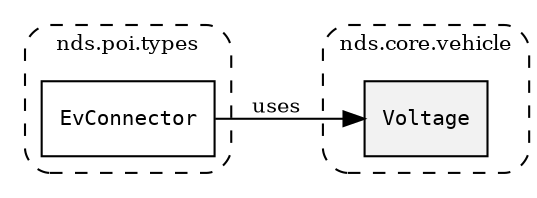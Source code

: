 /**
 * This dot file creates symbol collaboration diagram for Voltage.
 */
digraph ZSERIO
{
    node [shape=box, fontsize=10];
    rankdir="LR";
    fontsize=10;
    tooltip="Voltage collaboration diagram";

    subgraph "cluster_nds.core.vehicle"
    {
        style="dashed, rounded";
        label="nds.core.vehicle";
        tooltip="Package nds.core.vehicle";
        href="../../../content/packages/nds.core.vehicle.html#Package-nds-core-vehicle";
        target="_parent";

        "Voltage" [style="filled", fillcolor="#0000000D", target="_parent", label=<<font face="monospace"><table align="center" border="0" cellspacing="0" cellpadding="0"><tr><td href="../../../content/packages/nds.core.vehicle.html#Subtype-Voltage" title="Subtype defined in nds.core.vehicle">Voltage</td></tr></table></font>>];
    }

    subgraph "cluster_nds.poi.types"
    {
        style="dashed, rounded";
        label="nds.poi.types";
        tooltip="Package nds.poi.types";
        href="../../../content/packages/nds.poi.types.html#Package-nds-poi-types";
        target="_parent";

        "EvConnector" [target="_parent", label=<<font face="monospace"><table align="center" border="0" cellspacing="0" cellpadding="0"><tr><td href="../../../content/packages/nds.poi.types.html#Structure-EvConnector" title="Structure defined in nds.poi.types">EvConnector</td></tr></table></font>>];
    }

    "EvConnector" -> "Voltage" [label="uses", fontsize=10];
}
